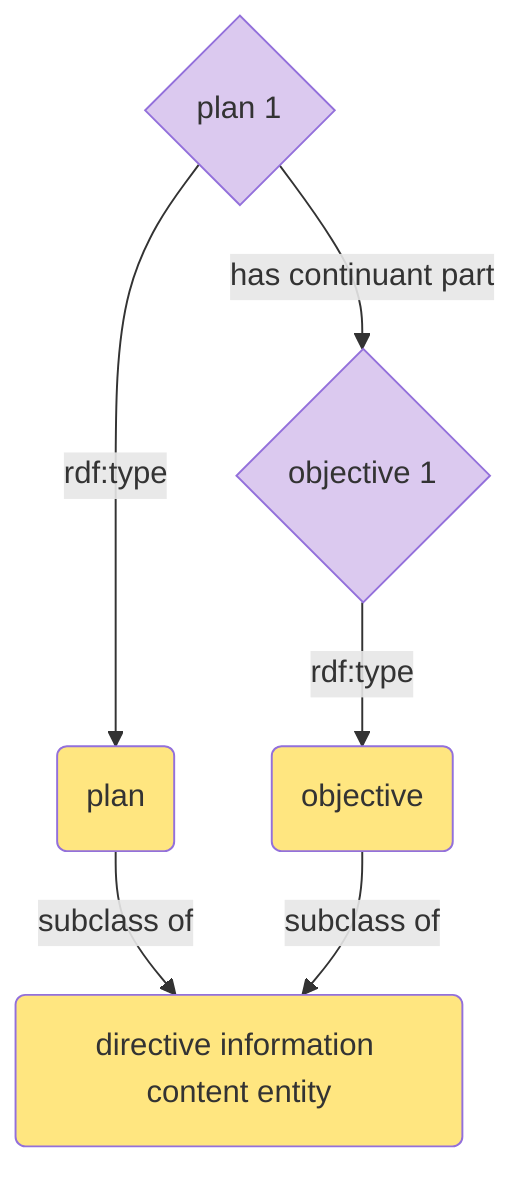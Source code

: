 flowchart TD
id1(directive information content entity)
id2(plan)--subclass of-->id1
id3(objective)--subclass of-->id1
id4{plan 1}--rdf:type-->id2
id5{objective 1}--rdf:type-->id3
id4--has continuant part-->id5
id1:::Class_01
classDef Class_01 fill:#ffe680
id2:::Class_02
classDef Class_02 fill:#ffe680
id3:::Class_03
classDef Class_03 fill:#ffe680
id4:::Class_04
classDef Class_04 fill:#dbc9ef
id5:::Class_05
classDef Class_05 fill:#dbc9ef